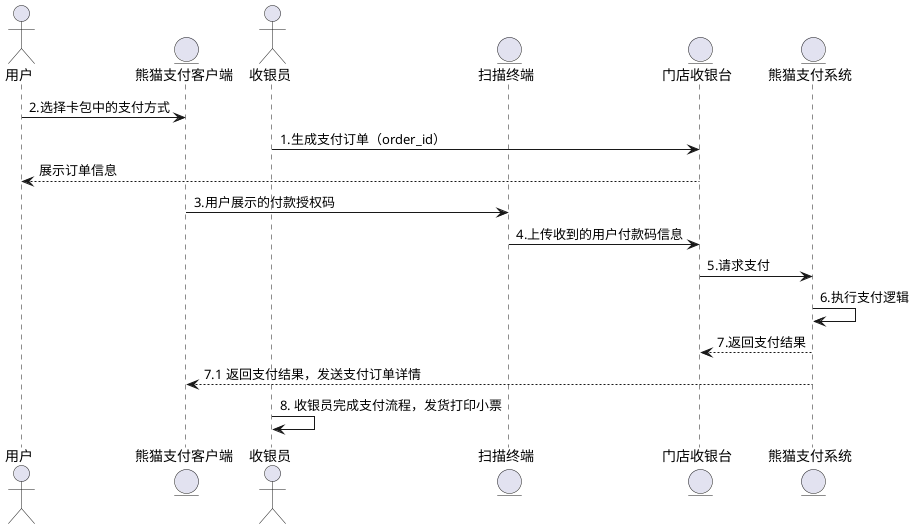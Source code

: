 @startuml
actor       用户          as USER
entity      熊猫支付客户端    as APP
actor       收银员         as CASHIER
entity      扫描终端       as SCAN
entity      门店收银台       as CHECKOUT
entity      熊猫支付系统       as PAY

USER -> APP : 2.选择卡包中的支付方式
CASHIER -> CHECKOUT:1.生成支付订单（order_id）
CHECKOUT --> USER: 展示订单信息
APP -> SCAN: 3.用户展示的付款授权码
SCAN -> CHECKOUT: 4.上传收到的用户付款码信息
CHECKOUT -> PAY: 5.请求支付
PAY->PAY: 6.执行支付逻辑
PAY --> CHECKOUT: 7.返回支付结果
PAY --> APP: 7.1 返回支付结果，发送支付订单详情
CASHIER ->CASHIER: 8. 收银员完成支付流程，发货打印小票
@enduml